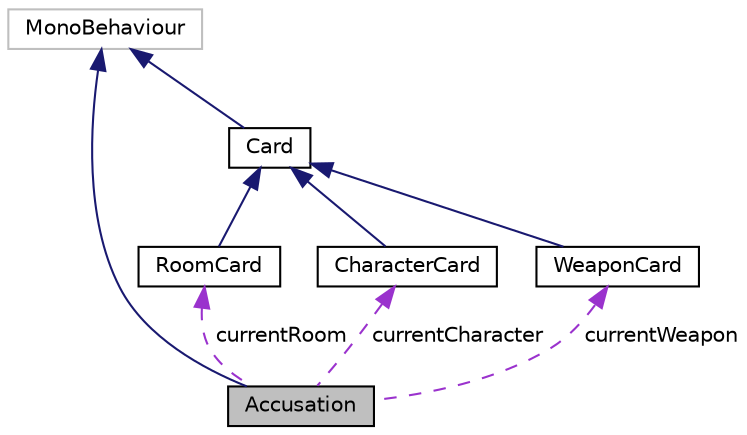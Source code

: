 digraph "Accusation"
{
 // LATEX_PDF_SIZE
  edge [fontname="Helvetica",fontsize="10",labelfontname="Helvetica",labelfontsize="10"];
  node [fontname="Helvetica",fontsize="10",shape=record];
  Node1 [label="Accusation",height=0.2,width=0.4,color="black", fillcolor="grey75", style="filled", fontcolor="black",tooltip=" "];
  Node2 -> Node1 [dir="back",color="midnightblue",fontsize="10",style="solid"];
  Node2 [label="MonoBehaviour",height=0.2,width=0.4,color="grey75", fillcolor="white", style="filled",tooltip=" "];
  Node3 -> Node1 [dir="back",color="darkorchid3",fontsize="10",style="dashed",label=" currentRoom" ];
  Node3 [label="RoomCard",height=0.2,width=0.4,color="black", fillcolor="white", style="filled",URL="$class_room_card.html",tooltip=" "];
  Node4 -> Node3 [dir="back",color="midnightblue",fontsize="10",style="solid"];
  Node4 [label="Card",height=0.2,width=0.4,color="black", fillcolor="white", style="filled",URL="$class_card.html",tooltip=" "];
  Node2 -> Node4 [dir="back",color="midnightblue",fontsize="10",style="solid"];
  Node5 -> Node1 [dir="back",color="darkorchid3",fontsize="10",style="dashed",label=" currentCharacter" ];
  Node5 [label="CharacterCard",height=0.2,width=0.4,color="black", fillcolor="white", style="filled",URL="$class_character_card.html",tooltip=" "];
  Node4 -> Node5 [dir="back",color="midnightblue",fontsize="10",style="solid"];
  Node6 -> Node1 [dir="back",color="darkorchid3",fontsize="10",style="dashed",label=" currentWeapon" ];
  Node6 [label="WeaponCard",height=0.2,width=0.4,color="black", fillcolor="white", style="filled",URL="$class_weapon_card.html",tooltip=" "];
  Node4 -> Node6 [dir="back",color="midnightblue",fontsize="10",style="solid"];
}

